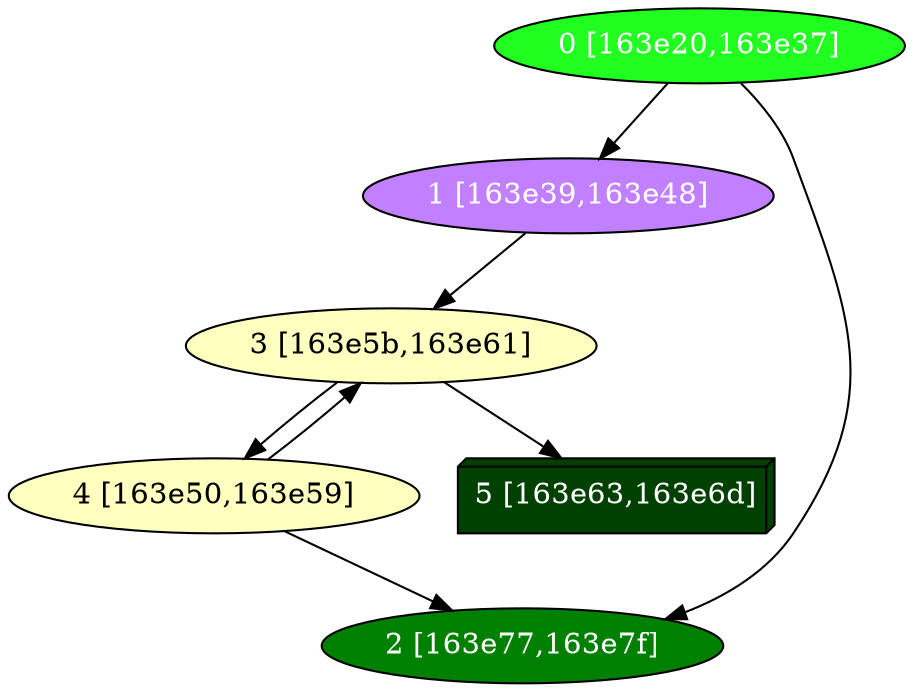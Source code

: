 diGraph libnss3{
	libnss3_0  [style=filled fillcolor="#20FF20" fontcolor="#ffffff" shape=oval label="0 [163e20,163e37]"]
	libnss3_1  [style=filled fillcolor="#C080FF" fontcolor="#ffffff" shape=oval label="1 [163e39,163e48]"]
	libnss3_2  [style=filled fillcolor="#008000" fontcolor="#ffffff" shape=oval label="2 [163e77,163e7f]"]
	libnss3_3  [style=filled fillcolor="#FFFFC0" fontcolor="#000000" shape=oval label="3 [163e5b,163e61]"]
	libnss3_4  [style=filled fillcolor="#FFFFC0" fontcolor="#000000" shape=oval label="4 [163e50,163e59]"]
	libnss3_5  [style=filled fillcolor="#004000" fontcolor="#ffffff" shape=box3d label="5 [163e63,163e6d]"]

	libnss3_0 -> libnss3_1
	libnss3_0 -> libnss3_2
	libnss3_1 -> libnss3_3
	libnss3_3 -> libnss3_4
	libnss3_3 -> libnss3_5
	libnss3_4 -> libnss3_2
	libnss3_4 -> libnss3_3
}